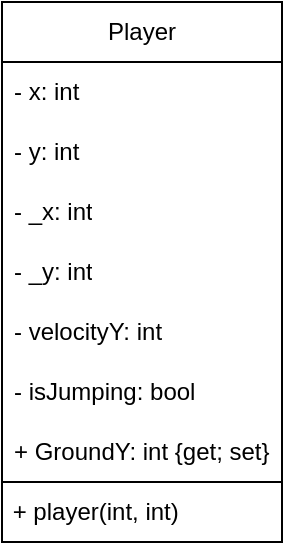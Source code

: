 <mxfile version="28.0.4">
  <diagram name="Page-1" id="G3NkvEUY57UHHok61f2C">
    <mxGraphModel dx="328" dy="195" grid="1" gridSize="10" guides="1" tooltips="1" connect="1" arrows="1" fold="1" page="1" pageScale="1" pageWidth="827" pageHeight="1169" math="0" shadow="0">
      <root>
        <mxCell id="0" />
        <mxCell id="1" parent="0" />
        <mxCell id="T_9eQX6aCBu-6ToGtkvG-1" value="Player" style="swimlane;fontStyle=0;childLayout=stackLayout;horizontal=1;startSize=30;horizontalStack=0;resizeParent=1;resizeParentMax=0;resizeLast=0;collapsible=1;marginBottom=0;whiteSpace=wrap;html=1;" vertex="1" parent="1">
          <mxGeometry x="250" y="260" width="140" height="240" as="geometry">
            <mxRectangle x="250" y="260" width="70" height="30" as="alternateBounds" />
          </mxGeometry>
        </mxCell>
        <mxCell id="T_9eQX6aCBu-6ToGtkvG-2" value="- x: int" style="text;strokeColor=none;fillColor=none;align=left;verticalAlign=middle;spacingLeft=4;spacingRight=4;overflow=hidden;points=[[0,0.5],[1,0.5]];portConstraint=eastwest;rotatable=0;whiteSpace=wrap;html=1;" vertex="1" parent="T_9eQX6aCBu-6ToGtkvG-1">
          <mxGeometry y="30" width="140" height="30" as="geometry" />
        </mxCell>
        <mxCell id="T_9eQX6aCBu-6ToGtkvG-3" value="- y: int" style="text;strokeColor=none;fillColor=none;align=left;verticalAlign=middle;spacingLeft=4;spacingRight=4;overflow=hidden;points=[[0,0.5],[1,0.5]];portConstraint=eastwest;rotatable=0;whiteSpace=wrap;html=1;" vertex="1" parent="T_9eQX6aCBu-6ToGtkvG-1">
          <mxGeometry y="60" width="140" height="30" as="geometry" />
        </mxCell>
        <mxCell id="T_9eQX6aCBu-6ToGtkvG-4" value="- _x: int" style="text;strokeColor=none;fillColor=none;align=left;verticalAlign=middle;spacingLeft=4;spacingRight=4;overflow=hidden;points=[[0,0.5],[1,0.5]];portConstraint=eastwest;rotatable=0;whiteSpace=wrap;html=1;" vertex="1" parent="T_9eQX6aCBu-6ToGtkvG-1">
          <mxGeometry y="90" width="140" height="30" as="geometry" />
        </mxCell>
        <mxCell id="T_9eQX6aCBu-6ToGtkvG-7" value="- _y: int" style="text;strokeColor=none;fillColor=none;align=left;verticalAlign=middle;spacingLeft=4;spacingRight=4;overflow=hidden;points=[[0,0.5],[1,0.5]];portConstraint=eastwest;rotatable=0;whiteSpace=wrap;html=1;" vertex="1" parent="T_9eQX6aCBu-6ToGtkvG-1">
          <mxGeometry y="120" width="140" height="30" as="geometry" />
        </mxCell>
        <mxCell id="T_9eQX6aCBu-6ToGtkvG-8" value="- velocityY: int" style="text;strokeColor=none;fillColor=none;align=left;verticalAlign=middle;spacingLeft=4;spacingRight=4;overflow=hidden;points=[[0,0.5],[1,0.5]];portConstraint=eastwest;rotatable=0;whiteSpace=wrap;html=1;" vertex="1" parent="T_9eQX6aCBu-6ToGtkvG-1">
          <mxGeometry y="150" width="140" height="30" as="geometry" />
        </mxCell>
        <mxCell id="T_9eQX6aCBu-6ToGtkvG-9" value="- isJumping: bool" style="text;strokeColor=none;fillColor=none;align=left;verticalAlign=middle;spacingLeft=4;spacingRight=4;overflow=hidden;points=[[0,0.5],[1,0.5]];portConstraint=eastwest;rotatable=0;whiteSpace=wrap;html=1;" vertex="1" parent="T_9eQX6aCBu-6ToGtkvG-1">
          <mxGeometry y="180" width="140" height="30" as="geometry" />
        </mxCell>
        <mxCell id="T_9eQX6aCBu-6ToGtkvG-10" value="+ GroundY: int {get; set}" style="text;strokeColor=none;fillColor=none;align=left;verticalAlign=middle;spacingLeft=4;spacingRight=4;overflow=hidden;points=[[0,0.5],[1,0.5]];portConstraint=eastwest;rotatable=0;whiteSpace=wrap;html=1;" vertex="1" parent="T_9eQX6aCBu-6ToGtkvG-1">
          <mxGeometry y="210" width="140" height="30" as="geometry" />
        </mxCell>
        <mxCell id="T_9eQX6aCBu-6ToGtkvG-11" value="&amp;nbsp;+ player(int, int)" style="rounded=0;whiteSpace=wrap;html=1;fillColor=none;align=left;" vertex="1" parent="1">
          <mxGeometry x="250" y="500" width="140" height="30" as="geometry" />
        </mxCell>
      </root>
    </mxGraphModel>
  </diagram>
</mxfile>
